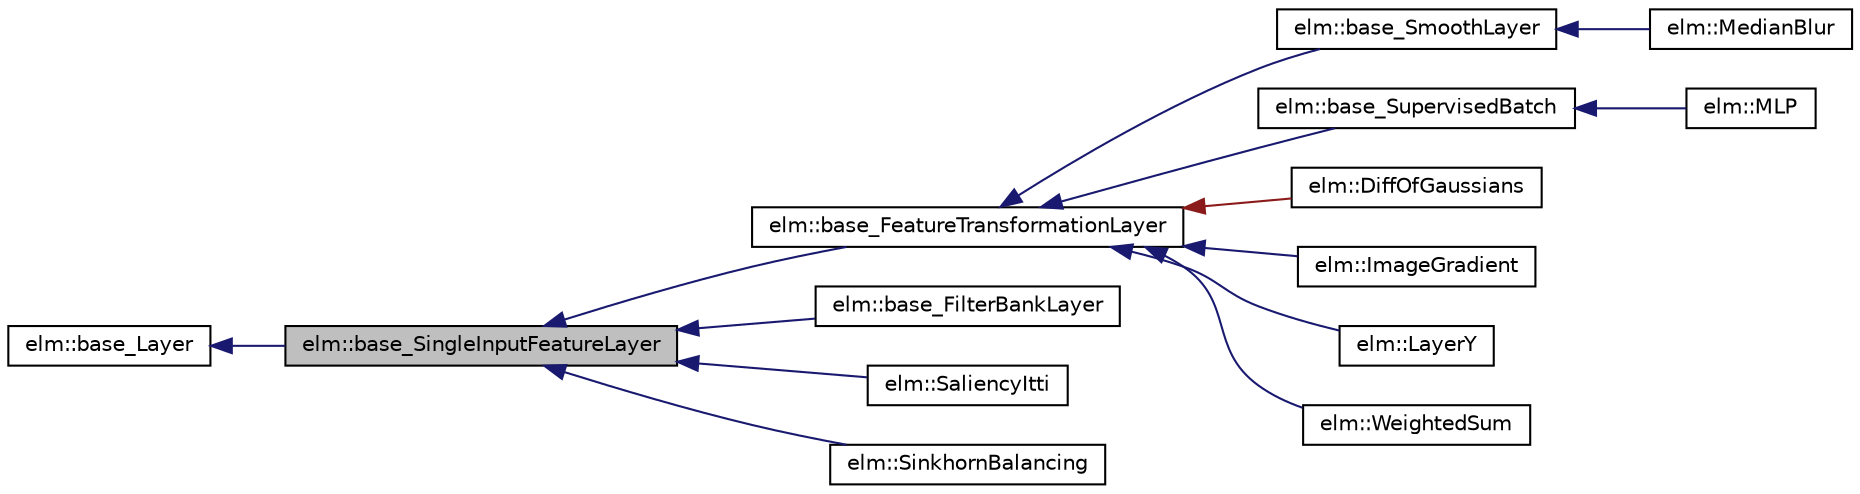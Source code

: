 digraph G
{
  edge [fontname="Helvetica",fontsize="10",labelfontname="Helvetica",labelfontsize="10"];
  node [fontname="Helvetica",fontsize="10",shape=record];
  rankdir="LR";
  Node1 [label="elm::base_SingleInputFeatureLayer",height=0.2,width=0.4,color="black", fillcolor="grey75", style="filled" fontcolor="black"];
  Node2 -> Node1 [dir="back",color="midnightblue",fontsize="10",style="solid",fontname="Helvetica"];
  Node2 [label="elm::base_Layer",height=0.2,width=0.4,color="black", fillcolor="white", style="filled",URL="$classelm_1_1base__Layer.html",tooltip="The Layer base class Overloaded constructor calls overloaded Reset() so you can implement Reset(confi..."];
  Node1 -> Node3 [dir="back",color="midnightblue",fontsize="10",style="solid",fontname="Helvetica"];
  Node3 [label="elm::base_FeatureTransformationLayer",height=0.2,width=0.4,color="black", fillcolor="white", style="filled",URL="$classelm_1_1base__FeatureTransformationLayer.html",tooltip="An intermediate base class for prviding a layer interface involving a transformation of a single inpu..."];
  Node3 -> Node4 [dir="back",color="midnightblue",fontsize="10",style="solid",fontname="Helvetica"];
  Node4 [label="elm::base_SmoothLayer",height=0.2,width=0.4,color="black", fillcolor="white", style="filled",URL="$classelm_1_1base__SmoothLayer.html",tooltip="intermediate Layer for applying smoothing algorithms I/O keys already defined by parent class..."];
  Node4 -> Node5 [dir="back",color="midnightblue",fontsize="10",style="solid",fontname="Helvetica"];
  Node5 [label="elm::MedianBlur",height=0.2,width=0.4,color="black", fillcolor="white", style="filled",URL="$classelm_1_1MedianBlur.html",tooltip="Wrap layer around median blur input and output keys defined by parent."];
  Node3 -> Node6 [dir="back",color="midnightblue",fontsize="10",style="solid",fontname="Helvetica"];
  Node6 [label="elm::base_SupervisedBatch",height=0.2,width=0.4,color="black", fillcolor="white", style="filled",URL="$classelm_1_1base__SupervisedBatch.html",tooltip="class for defining interfaces of an abstract layer that can learn Overloaded constructor calls overlo..."];
  Node6 -> Node7 [dir="back",color="midnightblue",fontsize="10",style="solid",fontname="Helvetica"];
  Node7 [label="elm::MLP",height=0.2,width=0.4,color="black", fillcolor="white", style="filled",URL="$classelm_1_1MLP.html",tooltip="Layer class for mult-layer perceptrons."];
  Node3 -> Node8 [dir="back",color="firebrick4",fontsize="10",style="solid",fontname="Helvetica"];
  Node8 [label="elm::DiffOfGaussians",height=0.2,width=0.4,color="black", fillcolor="white", style="filled",URL="$classelm_1_1DiffOfGaussians.html",tooltip="Layer for difference of gaussians."];
  Node3 -> Node9 [dir="back",color="midnightblue",fontsize="10",style="solid",fontname="Helvetica"];
  Node9 [label="elm::ImageGradient",height=0.2,width=0.4,color="black", fillcolor="white", style="filled",URL="$classelm_1_1ImageGradient.html",tooltip="Layer for computing image gradients using forward difference."];
  Node3 -> Node10 [dir="back",color="midnightblue",fontsize="10",style="solid",fontname="Helvetica"];
  Node10 [label="elm::LayerY",height=0.2,width=0.4,color="black", fillcolor="white", style="filled",URL="$classelm_1_1LayerY.html",tooltip="The LayerY class."];
  Node3 -> Node11 [dir="back",color="midnightblue",fontsize="10",style="solid",fontname="Helvetica"];
  Node11 [label="elm::WeightedSum",height=0.2,width=0.4,color="black", fillcolor="white", style="filled",URL="$classelm_1_1WeightedSum.html",tooltip="class to implement base layer methods Yields weighted sum of stimulus with 2 elements Simple example ..."];
  Node1 -> Node12 [dir="back",color="midnightblue",fontsize="10",style="solid",fontname="Helvetica"];
  Node12 [label="elm::base_FilterBankLayer",height=0.2,width=0.4,color="black", fillcolor="white", style="filled",URL="$classelm_1_1base__FilterBankLayer.html",tooltip="base class for filter banks The interface should aid in iterating through response"];
  Node1 -> Node13 [dir="back",color="midnightblue",fontsize="10",style="solid",fontname="Helvetica"];
  Node13 [label="elm::SaliencyItti",height=0.2,width=0.4,color="black", fillcolor="white", style="filled",URL="$classelm_1_1SaliencyItti.html",tooltip="Implement Itti et al."];
  Node1 -> Node14 [dir="back",color="midnightblue",fontsize="10",style="solid",fontname="Helvetica"];
  Node14 [label="elm::SinkhornBalancing",height=0.2,width=0.4,color="black", fillcolor="white", style="filled",URL="$classelm_1_1SinkhornBalancing.html",tooltip="Layer for implementing Singhorn&#39;s balancing algorithm."];
}
